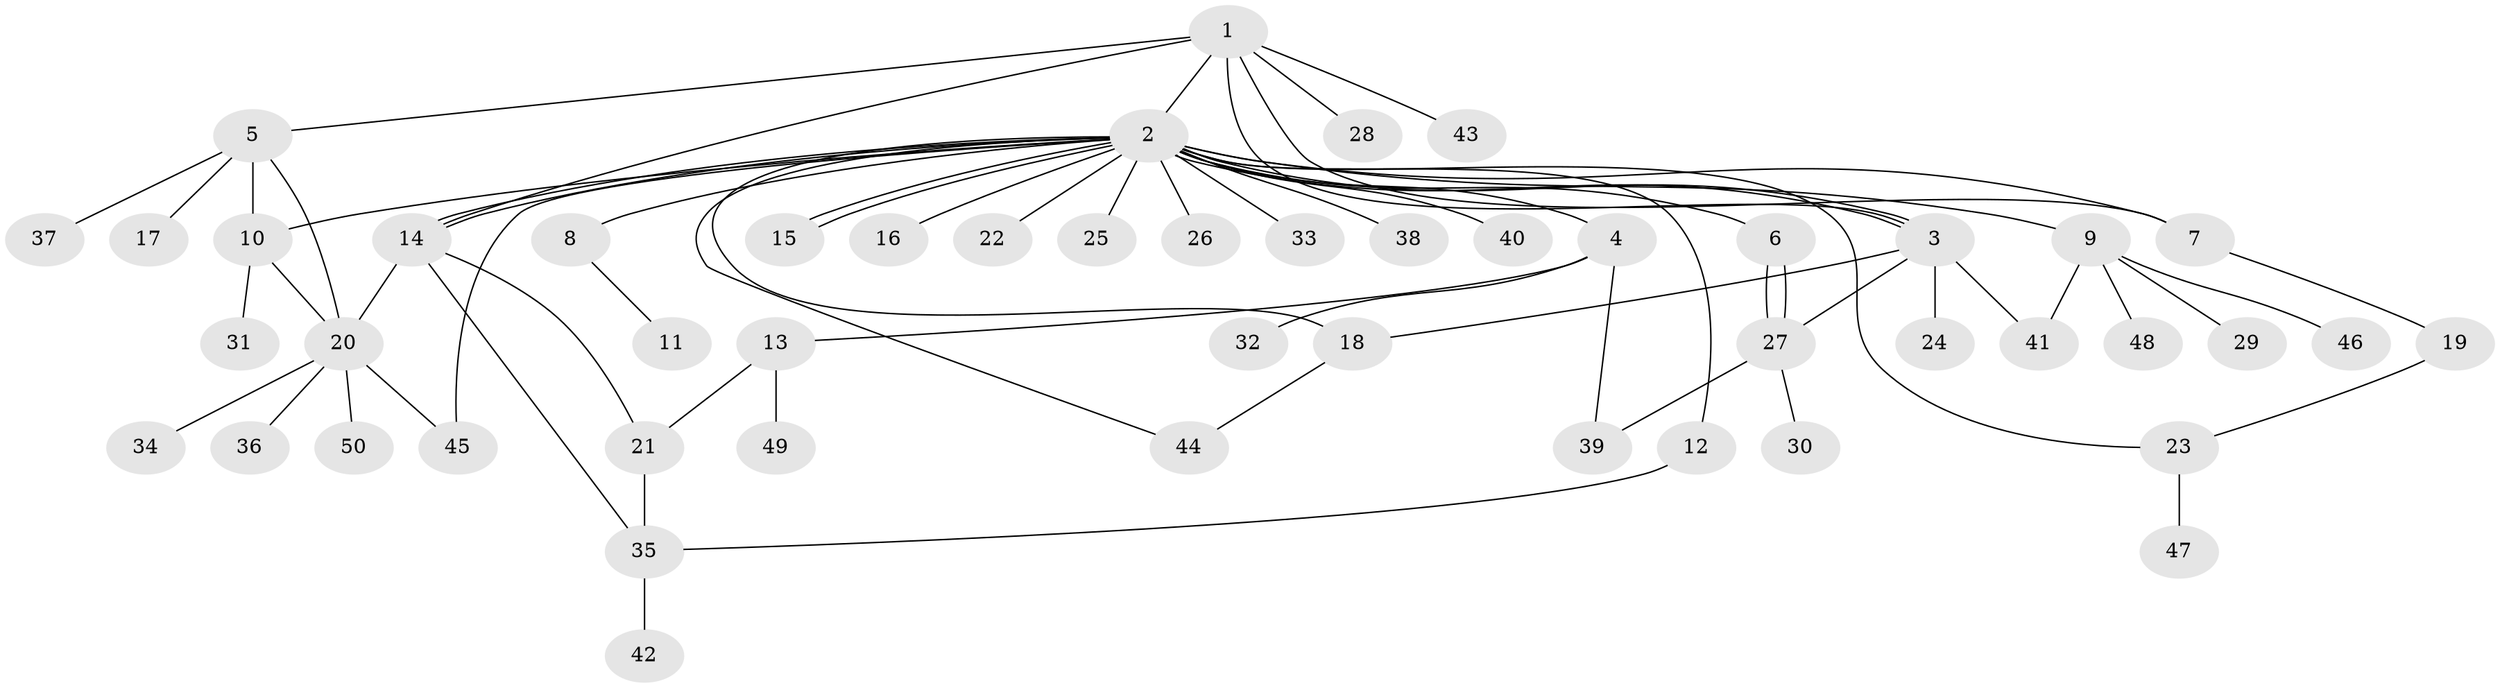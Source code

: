 // Generated by graph-tools (version 1.1) at 2025/48/03/09/25 04:48:40]
// undirected, 50 vertices, 69 edges
graph export_dot {
graph [start="1"]
  node [color=gray90,style=filled];
  1;
  2;
  3;
  4;
  5;
  6;
  7;
  8;
  9;
  10;
  11;
  12;
  13;
  14;
  15;
  16;
  17;
  18;
  19;
  20;
  21;
  22;
  23;
  24;
  25;
  26;
  27;
  28;
  29;
  30;
  31;
  32;
  33;
  34;
  35;
  36;
  37;
  38;
  39;
  40;
  41;
  42;
  43;
  44;
  45;
  46;
  47;
  48;
  49;
  50;
  1 -- 2;
  1 -- 3;
  1 -- 5;
  1 -- 7;
  1 -- 14;
  1 -- 28;
  1 -- 43;
  2 -- 3;
  2 -- 3;
  2 -- 4;
  2 -- 6;
  2 -- 7;
  2 -- 8;
  2 -- 9;
  2 -- 10;
  2 -- 12;
  2 -- 14;
  2 -- 14;
  2 -- 15;
  2 -- 15;
  2 -- 16;
  2 -- 18;
  2 -- 22;
  2 -- 23;
  2 -- 25;
  2 -- 26;
  2 -- 33;
  2 -- 38;
  2 -- 40;
  2 -- 44;
  2 -- 45;
  3 -- 18;
  3 -- 24;
  3 -- 27;
  3 -- 41;
  4 -- 13;
  4 -- 32;
  4 -- 39;
  5 -- 10;
  5 -- 17;
  5 -- 20;
  5 -- 37;
  6 -- 27;
  6 -- 27;
  7 -- 19;
  8 -- 11;
  9 -- 29;
  9 -- 41;
  9 -- 46;
  9 -- 48;
  10 -- 20;
  10 -- 31;
  12 -- 35;
  13 -- 21;
  13 -- 49;
  14 -- 20;
  14 -- 21;
  14 -- 35;
  18 -- 44;
  19 -- 23;
  20 -- 34;
  20 -- 36;
  20 -- 45;
  20 -- 50;
  21 -- 35;
  23 -- 47;
  27 -- 30;
  27 -- 39;
  35 -- 42;
}
